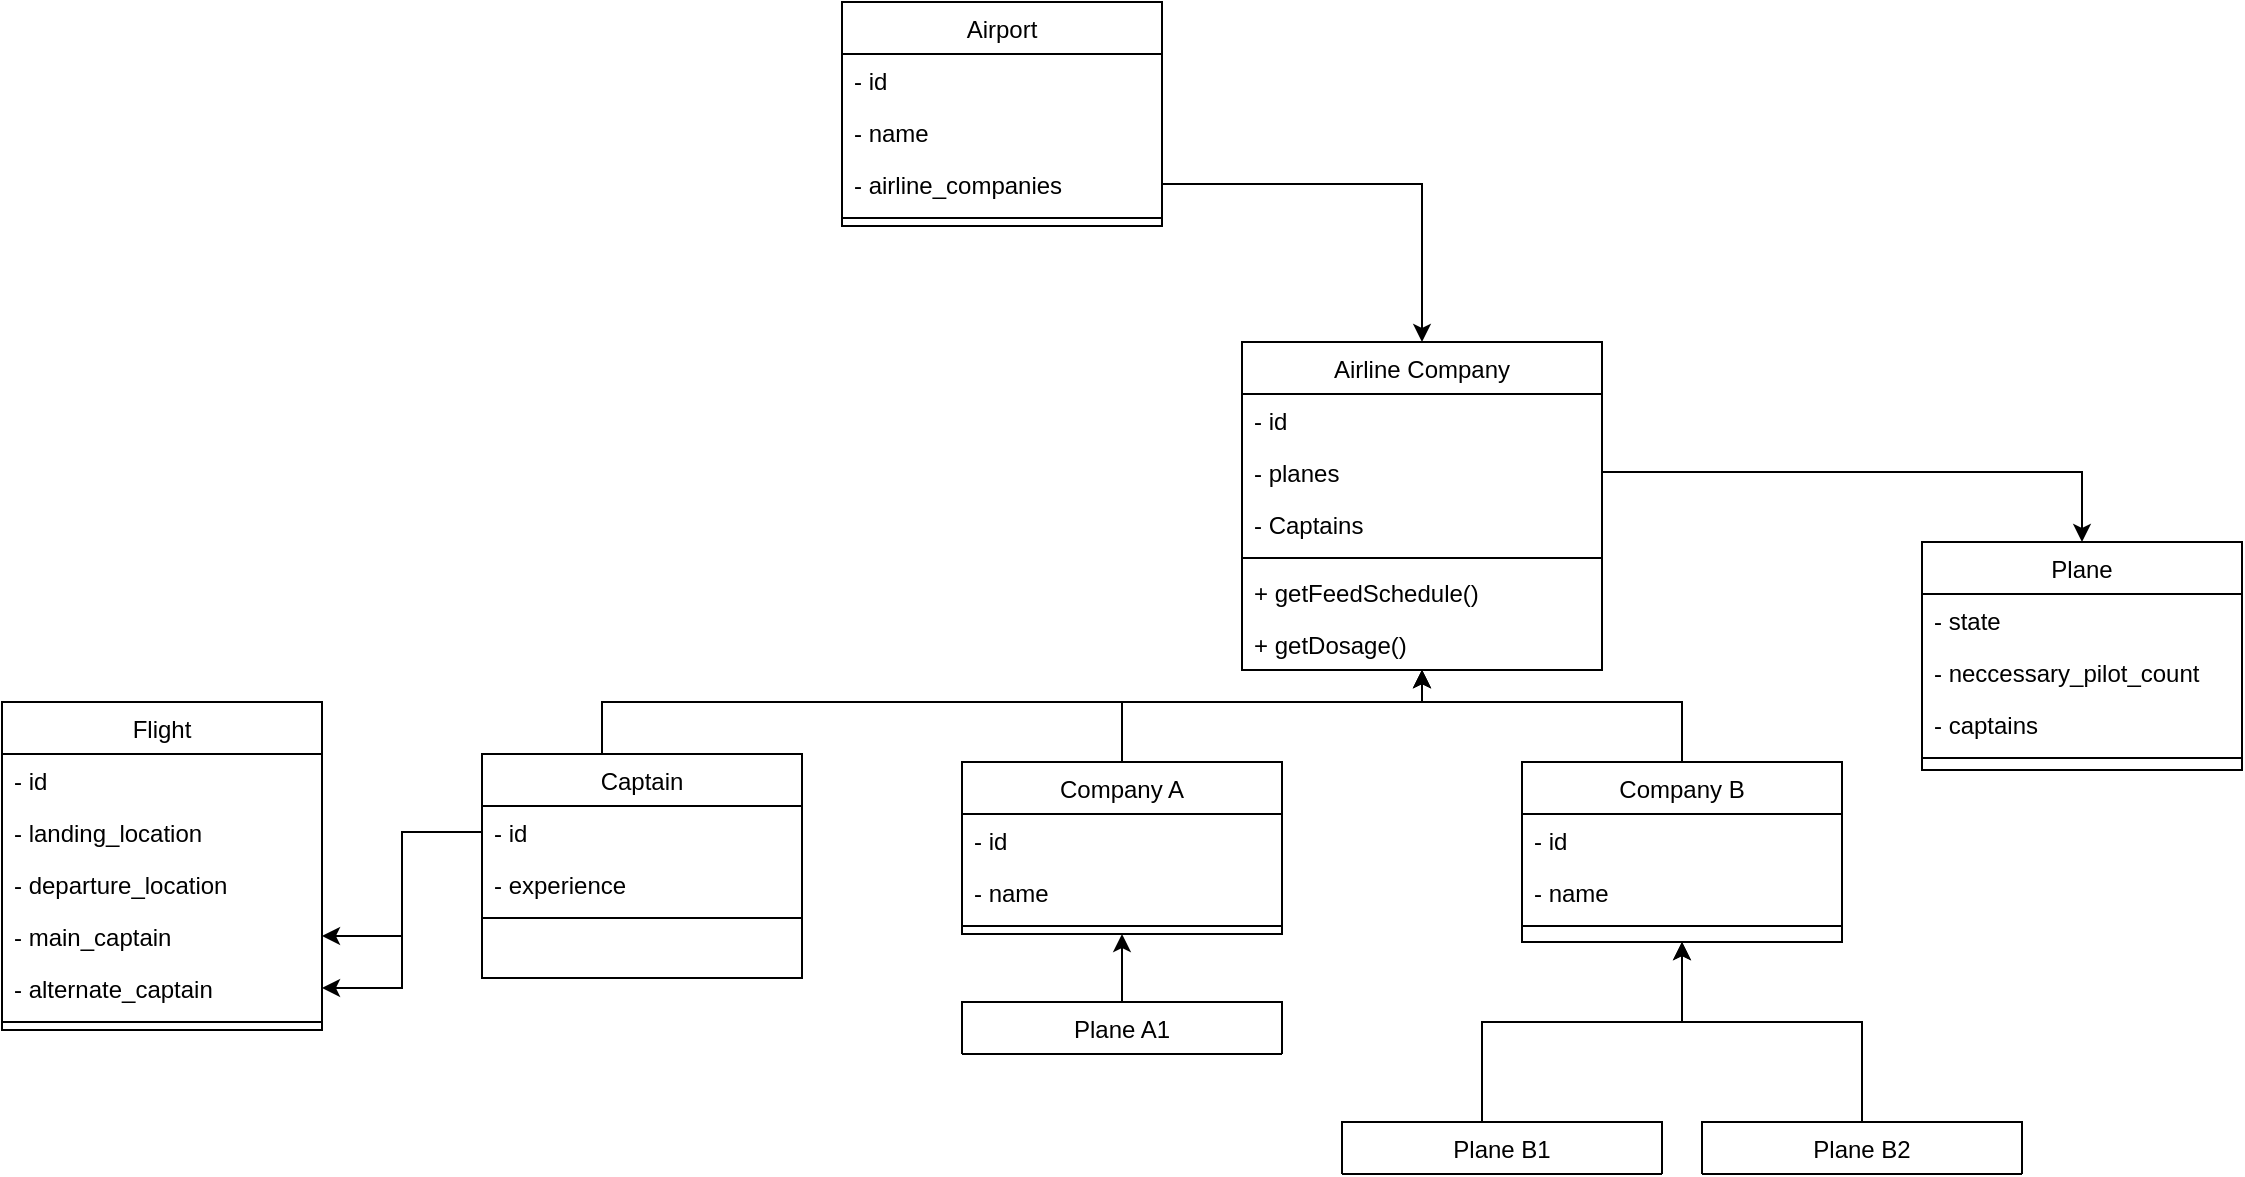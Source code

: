 <mxfile version="21.3.8" type="device">
  <diagram id="C5RBs43oDa-KdzZeNtuy" name="Page-1">
    <mxGraphModel dx="3022" dy="1806" grid="1" gridSize="10" guides="1" tooltips="1" connect="1" arrows="1" fold="1" page="1" pageScale="1" pageWidth="827" pageHeight="1169" math="0" shadow="0">
      <root>
        <mxCell id="WIyWlLk6GJQsqaUBKTNV-0" />
        <mxCell id="WIyWlLk6GJQsqaUBKTNV-1" parent="WIyWlLk6GJQsqaUBKTNV-0" />
        <mxCell id="zkfFHV4jXpPFQw0GAbJ--6" value="Airline Company" style="swimlane;fontStyle=0;align=center;verticalAlign=top;childLayout=stackLayout;horizontal=1;startSize=26;horizontalStack=0;resizeParent=1;resizeLast=0;collapsible=1;marginBottom=0;rounded=0;shadow=0;strokeWidth=1;" parent="WIyWlLk6GJQsqaUBKTNV-1" vertex="1">
          <mxGeometry x="-540" y="10" width="180" height="164" as="geometry">
            <mxRectangle x="130" y="380" width="160" height="26" as="alternateBounds" />
          </mxGeometry>
        </mxCell>
        <mxCell id="Q718dmAAFMzuZrK_12pa-117" value="- id" style="text;align=left;verticalAlign=top;spacingLeft=4;spacingRight=4;overflow=hidden;rotatable=0;points=[[0,0.5],[1,0.5]];portConstraint=eastwest;rounded=0;shadow=0;html=0;" vertex="1" parent="zkfFHV4jXpPFQw0GAbJ--6">
          <mxGeometry y="26" width="180" height="26" as="geometry" />
        </mxCell>
        <mxCell id="Q718dmAAFMzuZrK_12pa-138" value="- planes" style="text;align=left;verticalAlign=top;spacingLeft=4;spacingRight=4;overflow=hidden;rotatable=0;points=[[0,0.5],[1,0.5]];portConstraint=eastwest;rounded=0;shadow=0;html=0;" vertex="1" parent="zkfFHV4jXpPFQw0GAbJ--6">
          <mxGeometry y="52" width="180" height="26" as="geometry" />
        </mxCell>
        <mxCell id="Q718dmAAFMzuZrK_12pa-119" value="- Captains" style="text;align=left;verticalAlign=top;spacingLeft=4;spacingRight=4;overflow=hidden;rotatable=0;points=[[0,0.5],[1,0.5]];portConstraint=eastwest;rounded=0;shadow=0;html=0;" vertex="1" parent="zkfFHV4jXpPFQw0GAbJ--6">
          <mxGeometry y="78" width="180" height="26" as="geometry" />
        </mxCell>
        <mxCell id="Q718dmAAFMzuZrK_12pa-41" value="" style="line;strokeWidth=1;fillColor=none;align=left;verticalAlign=middle;spacingTop=-1;spacingLeft=3;spacingRight=3;rotatable=0;labelPosition=right;points=[];portConstraint=eastwest;strokeColor=inherit;" vertex="1" parent="zkfFHV4jXpPFQw0GAbJ--6">
          <mxGeometry y="104" width="180" height="8" as="geometry" />
        </mxCell>
        <mxCell id="Q718dmAAFMzuZrK_12pa-43" value="+ getFeedSchedule()" style="text;align=left;verticalAlign=top;spacingLeft=4;spacingRight=4;overflow=hidden;rotatable=0;points=[[0,0.5],[1,0.5]];portConstraint=eastwest;rounded=0;shadow=0;html=0;" vertex="1" parent="zkfFHV4jXpPFQw0GAbJ--6">
          <mxGeometry y="112" width="180" height="26" as="geometry" />
        </mxCell>
        <mxCell id="Q718dmAAFMzuZrK_12pa-42" value="+ getDosage()" style="text;align=left;verticalAlign=top;spacingLeft=4;spacingRight=4;overflow=hidden;rotatable=0;points=[[0,0.5],[1,0.5]];portConstraint=eastwest;rounded=0;shadow=0;html=0;" vertex="1" parent="zkfFHV4jXpPFQw0GAbJ--6">
          <mxGeometry y="138" width="180" height="26" as="geometry" />
        </mxCell>
        <mxCell id="Q718dmAAFMzuZrK_12pa-87" style="edgeStyle=orthogonalEdgeStyle;rounded=0;orthogonalLoop=1;jettySize=auto;html=1;exitX=0.5;exitY=0;exitDx=0;exitDy=0;entryX=0.5;entryY=1;entryDx=0;entryDy=0;" edge="1" parent="WIyWlLk6GJQsqaUBKTNV-1" source="Q718dmAAFMzuZrK_12pa-1" target="Q718dmAAFMzuZrK_12pa-80">
          <mxGeometry relative="1" as="geometry">
            <mxPoint x="-470" y="380" as="targetPoint" />
            <Array as="points">
              <mxPoint x="-420" y="400" />
              <mxPoint x="-420" y="350" />
              <mxPoint x="-320" y="350" />
            </Array>
          </mxGeometry>
        </mxCell>
        <mxCell id="Q718dmAAFMzuZrK_12pa-1" value="Plane B1" style="swimlane;fontStyle=0;align=center;verticalAlign=top;childLayout=stackLayout;horizontal=1;startSize=26;horizontalStack=0;resizeParent=1;resizeLast=0;collapsible=1;marginBottom=0;rounded=0;shadow=0;strokeWidth=1;" vertex="1" collapsed="1" parent="WIyWlLk6GJQsqaUBKTNV-1">
          <mxGeometry x="-490" y="400" width="160" height="26" as="geometry">
            <mxRectangle x="-500" y="450" width="160" height="86" as="alternateBounds" />
          </mxGeometry>
        </mxCell>
        <mxCell id="Q718dmAAFMzuZrK_12pa-65" value="" style="line;strokeWidth=1;fillColor=none;align=left;verticalAlign=middle;spacingTop=-1;spacingLeft=3;spacingRight=3;rotatable=0;labelPosition=right;points=[];portConstraint=eastwest;strokeColor=inherit;" vertex="1" parent="Q718dmAAFMzuZrK_12pa-1">
          <mxGeometry y="26" width="160" height="8" as="geometry" />
        </mxCell>
        <mxCell id="Q718dmAAFMzuZrK_12pa-88" style="edgeStyle=orthogonalEdgeStyle;rounded=0;orthogonalLoop=1;jettySize=auto;html=1;entryX=0.5;entryY=1;entryDx=0;entryDy=0;" edge="1" parent="WIyWlLk6GJQsqaUBKTNV-1" source="Q718dmAAFMzuZrK_12pa-2" target="Q718dmAAFMzuZrK_12pa-80">
          <mxGeometry relative="1" as="geometry">
            <Array as="points">
              <mxPoint x="-230" y="350" />
              <mxPoint x="-320" y="350" />
            </Array>
          </mxGeometry>
        </mxCell>
        <mxCell id="Q718dmAAFMzuZrK_12pa-2" value="Plane B2" style="swimlane;fontStyle=0;align=center;verticalAlign=top;childLayout=stackLayout;horizontal=1;startSize=26;horizontalStack=0;resizeParent=1;resizeLast=0;collapsible=1;marginBottom=0;rounded=0;shadow=0;strokeWidth=1;" vertex="1" collapsed="1" parent="WIyWlLk6GJQsqaUBKTNV-1">
          <mxGeometry x="-310" y="400" width="160" height="26" as="geometry">
            <mxRectangle x="-320" y="450" width="160" height="86" as="alternateBounds" />
          </mxGeometry>
        </mxCell>
        <mxCell id="Q718dmAAFMzuZrK_12pa-62" value="" style="line;strokeWidth=1;fillColor=none;align=left;verticalAlign=middle;spacingTop=-1;spacingLeft=3;spacingRight=3;rotatable=0;labelPosition=right;points=[];portConstraint=eastwest;strokeColor=inherit;" vertex="1" parent="Q718dmAAFMzuZrK_12pa-2">
          <mxGeometry y="26" width="160" height="8" as="geometry" />
        </mxCell>
        <mxCell id="Q718dmAAFMzuZrK_12pa-142" style="edgeStyle=orthogonalEdgeStyle;rounded=0;orthogonalLoop=1;jettySize=auto;html=1;entryX=0.5;entryY=1;entryDx=0;entryDy=0;" edge="1" parent="WIyWlLk6GJQsqaUBKTNV-1" source="Q718dmAAFMzuZrK_12pa-18" target="Q718dmAAFMzuZrK_12pa-76">
          <mxGeometry relative="1" as="geometry" />
        </mxCell>
        <mxCell id="Q718dmAAFMzuZrK_12pa-18" value="Plane A1" style="swimlane;fontStyle=0;align=center;verticalAlign=top;childLayout=stackLayout;horizontal=1;startSize=26;horizontalStack=0;resizeParent=1;resizeLast=0;collapsible=1;marginBottom=0;rounded=0;shadow=0;strokeWidth=1;" vertex="1" collapsed="1" parent="WIyWlLk6GJQsqaUBKTNV-1">
          <mxGeometry x="-680" y="340" width="160" height="26" as="geometry">
            <mxRectangle x="-680" y="420" width="160" height="86" as="alternateBounds" />
          </mxGeometry>
        </mxCell>
        <mxCell id="Q718dmAAFMzuZrK_12pa-68" value="" style="line;strokeWidth=1;fillColor=none;align=left;verticalAlign=middle;spacingTop=-1;spacingLeft=3;spacingRight=3;rotatable=0;labelPosition=right;points=[];portConstraint=eastwest;strokeColor=inherit;" vertex="1" parent="Q718dmAAFMzuZrK_12pa-18">
          <mxGeometry y="26" width="160" height="8" as="geometry" />
        </mxCell>
        <mxCell id="Q718dmAAFMzuZrK_12pa-91" style="edgeStyle=orthogonalEdgeStyle;rounded=0;orthogonalLoop=1;jettySize=auto;html=1;entryX=0.5;entryY=1;entryDx=0;entryDy=0;" edge="1" parent="WIyWlLk6GJQsqaUBKTNV-1" source="Q718dmAAFMzuZrK_12pa-76" target="zkfFHV4jXpPFQw0GAbJ--6">
          <mxGeometry relative="1" as="geometry">
            <Array as="points">
              <mxPoint x="-600" y="190" />
              <mxPoint x="-450" y="190" />
            </Array>
          </mxGeometry>
        </mxCell>
        <mxCell id="Q718dmAAFMzuZrK_12pa-76" value="Company A" style="swimlane;fontStyle=0;align=center;verticalAlign=top;childLayout=stackLayout;horizontal=1;startSize=26;horizontalStack=0;resizeParent=1;resizeLast=0;collapsible=1;marginBottom=0;rounded=0;shadow=0;strokeWidth=1;" vertex="1" parent="WIyWlLk6GJQsqaUBKTNV-1">
          <mxGeometry x="-680" y="220" width="160" height="86" as="geometry">
            <mxRectangle x="-680" y="220" width="160" height="26" as="alternateBounds" />
          </mxGeometry>
        </mxCell>
        <mxCell id="Q718dmAAFMzuZrK_12pa-75" value="- id" style="text;align=left;verticalAlign=top;spacingLeft=4;spacingRight=4;overflow=hidden;rotatable=0;points=[[0,0.5],[1,0.5]];portConstraint=eastwest;rounded=0;shadow=0;html=0;" vertex="1" parent="Q718dmAAFMzuZrK_12pa-76">
          <mxGeometry y="26" width="160" height="26" as="geometry" />
        </mxCell>
        <mxCell id="Q718dmAAFMzuZrK_12pa-126" value="- name" style="text;align=left;verticalAlign=top;spacingLeft=4;spacingRight=4;overflow=hidden;rotatable=0;points=[[0,0.5],[1,0.5]];portConstraint=eastwest;rounded=0;shadow=0;html=0;" vertex="1" parent="Q718dmAAFMzuZrK_12pa-76">
          <mxGeometry y="52" width="160" height="26" as="geometry" />
        </mxCell>
        <mxCell id="Q718dmAAFMzuZrK_12pa-77" value="" style="line;strokeWidth=1;fillColor=none;align=left;verticalAlign=middle;spacingTop=-1;spacingLeft=3;spacingRight=3;rotatable=0;labelPosition=right;points=[];portConstraint=eastwest;strokeColor=inherit;" vertex="1" parent="Q718dmAAFMzuZrK_12pa-76">
          <mxGeometry y="78" width="160" height="8" as="geometry" />
        </mxCell>
        <mxCell id="Q718dmAAFMzuZrK_12pa-90" style="edgeStyle=orthogonalEdgeStyle;rounded=0;orthogonalLoop=1;jettySize=auto;html=1;entryX=0.5;entryY=1;entryDx=0;entryDy=0;" edge="1" parent="WIyWlLk6GJQsqaUBKTNV-1" source="Q718dmAAFMzuZrK_12pa-80" target="zkfFHV4jXpPFQw0GAbJ--6">
          <mxGeometry relative="1" as="geometry">
            <Array as="points">
              <mxPoint x="-320" y="190" />
              <mxPoint x="-450" y="190" />
            </Array>
          </mxGeometry>
        </mxCell>
        <mxCell id="Q718dmAAFMzuZrK_12pa-80" value="Company B" style="swimlane;fontStyle=0;align=center;verticalAlign=top;childLayout=stackLayout;horizontal=1;startSize=26;horizontalStack=0;resizeParent=1;resizeLast=0;collapsible=1;marginBottom=0;rounded=0;shadow=0;strokeWidth=1;" vertex="1" parent="WIyWlLk6GJQsqaUBKTNV-1">
          <mxGeometry x="-400" y="220" width="160" height="90" as="geometry">
            <mxRectangle x="130" y="380" width="160" height="26" as="alternateBounds" />
          </mxGeometry>
        </mxCell>
        <mxCell id="Q718dmAAFMzuZrK_12pa-81" value="- id" style="text;align=left;verticalAlign=top;spacingLeft=4;spacingRight=4;overflow=hidden;rotatable=0;points=[[0,0.5],[1,0.5]];portConstraint=eastwest;rounded=0;shadow=0;html=0;" vertex="1" parent="Q718dmAAFMzuZrK_12pa-80">
          <mxGeometry y="26" width="160" height="26" as="geometry" />
        </mxCell>
        <mxCell id="Q718dmAAFMzuZrK_12pa-127" value="- name" style="text;align=left;verticalAlign=top;spacingLeft=4;spacingRight=4;overflow=hidden;rotatable=0;points=[[0,0.5],[1,0.5]];portConstraint=eastwest;rounded=0;shadow=0;html=0;" vertex="1" parent="Q718dmAAFMzuZrK_12pa-80">
          <mxGeometry y="52" width="160" height="26" as="geometry" />
        </mxCell>
        <mxCell id="Q718dmAAFMzuZrK_12pa-82" value="" style="line;strokeWidth=1;fillColor=none;align=left;verticalAlign=middle;spacingTop=-1;spacingLeft=3;spacingRight=3;rotatable=0;labelPosition=right;points=[];portConstraint=eastwest;strokeColor=inherit;" vertex="1" parent="Q718dmAAFMzuZrK_12pa-80">
          <mxGeometry y="78" width="160" height="8" as="geometry" />
        </mxCell>
        <mxCell id="Q718dmAAFMzuZrK_12pa-92" value="Plane" style="swimlane;fontStyle=0;align=center;verticalAlign=top;childLayout=stackLayout;horizontal=1;startSize=26;horizontalStack=0;resizeParent=1;resizeLast=0;collapsible=1;marginBottom=0;rounded=0;shadow=0;strokeWidth=1;" vertex="1" parent="WIyWlLk6GJQsqaUBKTNV-1">
          <mxGeometry x="-200" y="110" width="160" height="114" as="geometry">
            <mxRectangle x="130" y="380" width="160" height="26" as="alternateBounds" />
          </mxGeometry>
        </mxCell>
        <mxCell id="Q718dmAAFMzuZrK_12pa-96" value="- state" style="text;align=left;verticalAlign=top;spacingLeft=4;spacingRight=4;overflow=hidden;rotatable=0;points=[[0,0.5],[1,0.5]];portConstraint=eastwest;rounded=0;shadow=0;html=0;" vertex="1" parent="Q718dmAAFMzuZrK_12pa-92">
          <mxGeometry y="26" width="160" height="26" as="geometry" />
        </mxCell>
        <mxCell id="Q718dmAAFMzuZrK_12pa-128" value="- neccessary_pilot_count" style="text;align=left;verticalAlign=top;spacingLeft=4;spacingRight=4;overflow=hidden;rotatable=0;points=[[0,0.5],[1,0.5]];portConstraint=eastwest;rounded=0;shadow=0;html=0;" vertex="1" parent="Q718dmAAFMzuZrK_12pa-92">
          <mxGeometry y="52" width="160" height="26" as="geometry" />
        </mxCell>
        <mxCell id="Q718dmAAFMzuZrK_12pa-129" value="- captains" style="text;align=left;verticalAlign=top;spacingLeft=4;spacingRight=4;overflow=hidden;rotatable=0;points=[[0,0.5],[1,0.5]];portConstraint=eastwest;rounded=0;shadow=0;html=0;" vertex="1" parent="Q718dmAAFMzuZrK_12pa-92">
          <mxGeometry y="78" width="160" height="26" as="geometry" />
        </mxCell>
        <mxCell id="Q718dmAAFMzuZrK_12pa-93" value="" style="line;strokeWidth=1;fillColor=none;align=left;verticalAlign=middle;spacingTop=-1;spacingLeft=3;spacingRight=3;rotatable=0;labelPosition=right;points=[];portConstraint=eastwest;strokeColor=inherit;" vertex="1" parent="Q718dmAAFMzuZrK_12pa-92">
          <mxGeometry y="104" width="160" height="8" as="geometry" />
        </mxCell>
        <mxCell id="Q718dmAAFMzuZrK_12pa-97" value="Flight" style="swimlane;fontStyle=0;align=center;verticalAlign=top;childLayout=stackLayout;horizontal=1;startSize=26;horizontalStack=0;resizeParent=1;resizeLast=0;collapsible=1;marginBottom=0;rounded=0;shadow=0;strokeWidth=1;" vertex="1" parent="WIyWlLk6GJQsqaUBKTNV-1">
          <mxGeometry x="-1160" y="190" width="160" height="164" as="geometry">
            <mxRectangle x="130" y="380" width="160" height="26" as="alternateBounds" />
          </mxGeometry>
        </mxCell>
        <mxCell id="Q718dmAAFMzuZrK_12pa-98" value="- id" style="text;align=left;verticalAlign=top;spacingLeft=4;spacingRight=4;overflow=hidden;rotatable=0;points=[[0,0.5],[1,0.5]];portConstraint=eastwest;rounded=0;shadow=0;html=0;" vertex="1" parent="Q718dmAAFMzuZrK_12pa-97">
          <mxGeometry y="26" width="160" height="26" as="geometry" />
        </mxCell>
        <mxCell id="Q718dmAAFMzuZrK_12pa-102" value="- landing_location" style="text;align=left;verticalAlign=top;spacingLeft=4;spacingRight=4;overflow=hidden;rotatable=0;points=[[0,0.5],[1,0.5]];portConstraint=eastwest;rounded=0;shadow=0;html=0;" vertex="1" parent="Q718dmAAFMzuZrK_12pa-97">
          <mxGeometry y="52" width="160" height="26" as="geometry" />
        </mxCell>
        <mxCell id="Q718dmAAFMzuZrK_12pa-104" value="- departure_location" style="text;align=left;verticalAlign=top;spacingLeft=4;spacingRight=4;overflow=hidden;rotatable=0;points=[[0,0.5],[1,0.5]];portConstraint=eastwest;rounded=0;shadow=0;html=0;" vertex="1" parent="Q718dmAAFMzuZrK_12pa-97">
          <mxGeometry y="78" width="160" height="26" as="geometry" />
        </mxCell>
        <mxCell id="Q718dmAAFMzuZrK_12pa-103" value="- main_captain" style="text;align=left;verticalAlign=top;spacingLeft=4;spacingRight=4;overflow=hidden;rotatable=0;points=[[0,0.5],[1,0.5]];portConstraint=eastwest;rounded=0;shadow=0;html=0;" vertex="1" parent="Q718dmAAFMzuZrK_12pa-97">
          <mxGeometry y="104" width="160" height="26" as="geometry" />
        </mxCell>
        <mxCell id="Q718dmAAFMzuZrK_12pa-100" value="- alternate_captain" style="text;align=left;verticalAlign=top;spacingLeft=4;spacingRight=4;overflow=hidden;rotatable=0;points=[[0,0.5],[1,0.5]];portConstraint=eastwest;rounded=0;shadow=0;html=0;" vertex="1" parent="Q718dmAAFMzuZrK_12pa-97">
          <mxGeometry y="130" width="160" height="26" as="geometry" />
        </mxCell>
        <mxCell id="Q718dmAAFMzuZrK_12pa-99" value="" style="line;strokeWidth=1;fillColor=none;align=left;verticalAlign=middle;spacingTop=-1;spacingLeft=3;spacingRight=3;rotatable=0;labelPosition=right;points=[];portConstraint=eastwest;strokeColor=inherit;" vertex="1" parent="Q718dmAAFMzuZrK_12pa-97">
          <mxGeometry y="156" width="160" height="8" as="geometry" />
        </mxCell>
        <mxCell id="Q718dmAAFMzuZrK_12pa-113" style="edgeStyle=orthogonalEdgeStyle;rounded=0;orthogonalLoop=1;jettySize=auto;html=1;entryX=1;entryY=0.5;entryDx=0;entryDy=0;" edge="1" parent="WIyWlLk6GJQsqaUBKTNV-1" source="Q718dmAAFMzuZrK_12pa-106" target="Q718dmAAFMzuZrK_12pa-103">
          <mxGeometry relative="1" as="geometry" />
        </mxCell>
        <mxCell id="Q718dmAAFMzuZrK_12pa-118" style="edgeStyle=orthogonalEdgeStyle;rounded=0;orthogonalLoop=1;jettySize=auto;html=1;entryX=0.5;entryY=1;entryDx=0;entryDy=0;" edge="1" parent="WIyWlLk6GJQsqaUBKTNV-1" source="Q718dmAAFMzuZrK_12pa-105" target="zkfFHV4jXpPFQw0GAbJ--6">
          <mxGeometry relative="1" as="geometry">
            <mxPoint x="-660" y="160" as="targetPoint" />
            <Array as="points">
              <mxPoint x="-860" y="190" />
              <mxPoint x="-450" y="190" />
            </Array>
          </mxGeometry>
        </mxCell>
        <mxCell id="Q718dmAAFMzuZrK_12pa-105" value="Captain" style="swimlane;fontStyle=0;align=center;verticalAlign=top;childLayout=stackLayout;horizontal=1;startSize=26;horizontalStack=0;resizeParent=1;resizeLast=0;collapsible=1;marginBottom=0;rounded=0;shadow=0;strokeWidth=1;" vertex="1" parent="WIyWlLk6GJQsqaUBKTNV-1">
          <mxGeometry x="-920" y="216" width="160" height="112" as="geometry">
            <mxRectangle x="130" y="380" width="160" height="26" as="alternateBounds" />
          </mxGeometry>
        </mxCell>
        <mxCell id="Q718dmAAFMzuZrK_12pa-106" value="- id" style="text;align=left;verticalAlign=top;spacingLeft=4;spacingRight=4;overflow=hidden;rotatable=0;points=[[0,0.5],[1,0.5]];portConstraint=eastwest;rounded=0;shadow=0;html=0;" vertex="1" parent="Q718dmAAFMzuZrK_12pa-105">
          <mxGeometry y="26" width="160" height="26" as="geometry" />
        </mxCell>
        <mxCell id="Q718dmAAFMzuZrK_12pa-111" value="- experience" style="text;align=left;verticalAlign=top;spacingLeft=4;spacingRight=4;overflow=hidden;rotatable=0;points=[[0,0.5],[1,0.5]];portConstraint=eastwest;rounded=0;shadow=0;html=0;" vertex="1" parent="Q718dmAAFMzuZrK_12pa-105">
          <mxGeometry y="52" width="160" height="26" as="geometry" />
        </mxCell>
        <mxCell id="Q718dmAAFMzuZrK_12pa-107" value="" style="line;strokeWidth=1;fillColor=none;align=left;verticalAlign=middle;spacingTop=-1;spacingLeft=3;spacingRight=3;rotatable=0;labelPosition=right;points=[];portConstraint=eastwest;strokeColor=inherit;" vertex="1" parent="Q718dmAAFMzuZrK_12pa-105">
          <mxGeometry y="78" width="160" height="8" as="geometry" />
        </mxCell>
        <mxCell id="Q718dmAAFMzuZrK_12pa-115" style="edgeStyle=orthogonalEdgeStyle;rounded=0;orthogonalLoop=1;jettySize=auto;html=1;" edge="1" parent="WIyWlLk6GJQsqaUBKTNV-1" source="Q718dmAAFMzuZrK_12pa-106" target="Q718dmAAFMzuZrK_12pa-100">
          <mxGeometry relative="1" as="geometry" />
        </mxCell>
        <mxCell id="Q718dmAAFMzuZrK_12pa-122" value="Airport" style="swimlane;fontStyle=0;align=center;verticalAlign=top;childLayout=stackLayout;horizontal=1;startSize=26;horizontalStack=0;resizeParent=1;resizeLast=0;collapsible=1;marginBottom=0;rounded=0;shadow=0;strokeWidth=1;" vertex="1" parent="WIyWlLk6GJQsqaUBKTNV-1">
          <mxGeometry x="-740" y="-160" width="160" height="112" as="geometry">
            <mxRectangle x="130" y="380" width="160" height="26" as="alternateBounds" />
          </mxGeometry>
        </mxCell>
        <mxCell id="Q718dmAAFMzuZrK_12pa-123" value="- id" style="text;align=left;verticalAlign=top;spacingLeft=4;spacingRight=4;overflow=hidden;rotatable=0;points=[[0,0.5],[1,0.5]];portConstraint=eastwest;rounded=0;shadow=0;html=0;" vertex="1" parent="Q718dmAAFMzuZrK_12pa-122">
          <mxGeometry y="26" width="160" height="26" as="geometry" />
        </mxCell>
        <mxCell id="Q718dmAAFMzuZrK_12pa-124" value="- name" style="text;align=left;verticalAlign=top;spacingLeft=4;spacingRight=4;overflow=hidden;rotatable=0;points=[[0,0.5],[1,0.5]];portConstraint=eastwest;rounded=0;shadow=0;html=0;" vertex="1" parent="Q718dmAAFMzuZrK_12pa-122">
          <mxGeometry y="52" width="160" height="26" as="geometry" />
        </mxCell>
        <mxCell id="Q718dmAAFMzuZrK_12pa-140" value="- airline_companies" style="text;align=left;verticalAlign=top;spacingLeft=4;spacingRight=4;overflow=hidden;rotatable=0;points=[[0,0.5],[1,0.5]];portConstraint=eastwest;rounded=0;shadow=0;html=0;" vertex="1" parent="Q718dmAAFMzuZrK_12pa-122">
          <mxGeometry y="78" width="160" height="26" as="geometry" />
        </mxCell>
        <mxCell id="Q718dmAAFMzuZrK_12pa-125" value="" style="line;strokeWidth=1;fillColor=none;align=left;verticalAlign=middle;spacingTop=-1;spacingLeft=3;spacingRight=3;rotatable=0;labelPosition=right;points=[];portConstraint=eastwest;strokeColor=inherit;" vertex="1" parent="Q718dmAAFMzuZrK_12pa-122">
          <mxGeometry y="104" width="160" height="8" as="geometry" />
        </mxCell>
        <mxCell id="Q718dmAAFMzuZrK_12pa-139" style="edgeStyle=orthogonalEdgeStyle;rounded=0;orthogonalLoop=1;jettySize=auto;html=1;entryX=0.5;entryY=0;entryDx=0;entryDy=0;" edge="1" parent="WIyWlLk6GJQsqaUBKTNV-1" source="Q718dmAAFMzuZrK_12pa-138" target="Q718dmAAFMzuZrK_12pa-92">
          <mxGeometry relative="1" as="geometry" />
        </mxCell>
        <mxCell id="Q718dmAAFMzuZrK_12pa-141" style="edgeStyle=orthogonalEdgeStyle;rounded=0;orthogonalLoop=1;jettySize=auto;html=1;entryX=0.5;entryY=0;entryDx=0;entryDy=0;" edge="1" parent="WIyWlLk6GJQsqaUBKTNV-1" source="Q718dmAAFMzuZrK_12pa-140" target="zkfFHV4jXpPFQw0GAbJ--6">
          <mxGeometry relative="1" as="geometry" />
        </mxCell>
      </root>
    </mxGraphModel>
  </diagram>
</mxfile>
